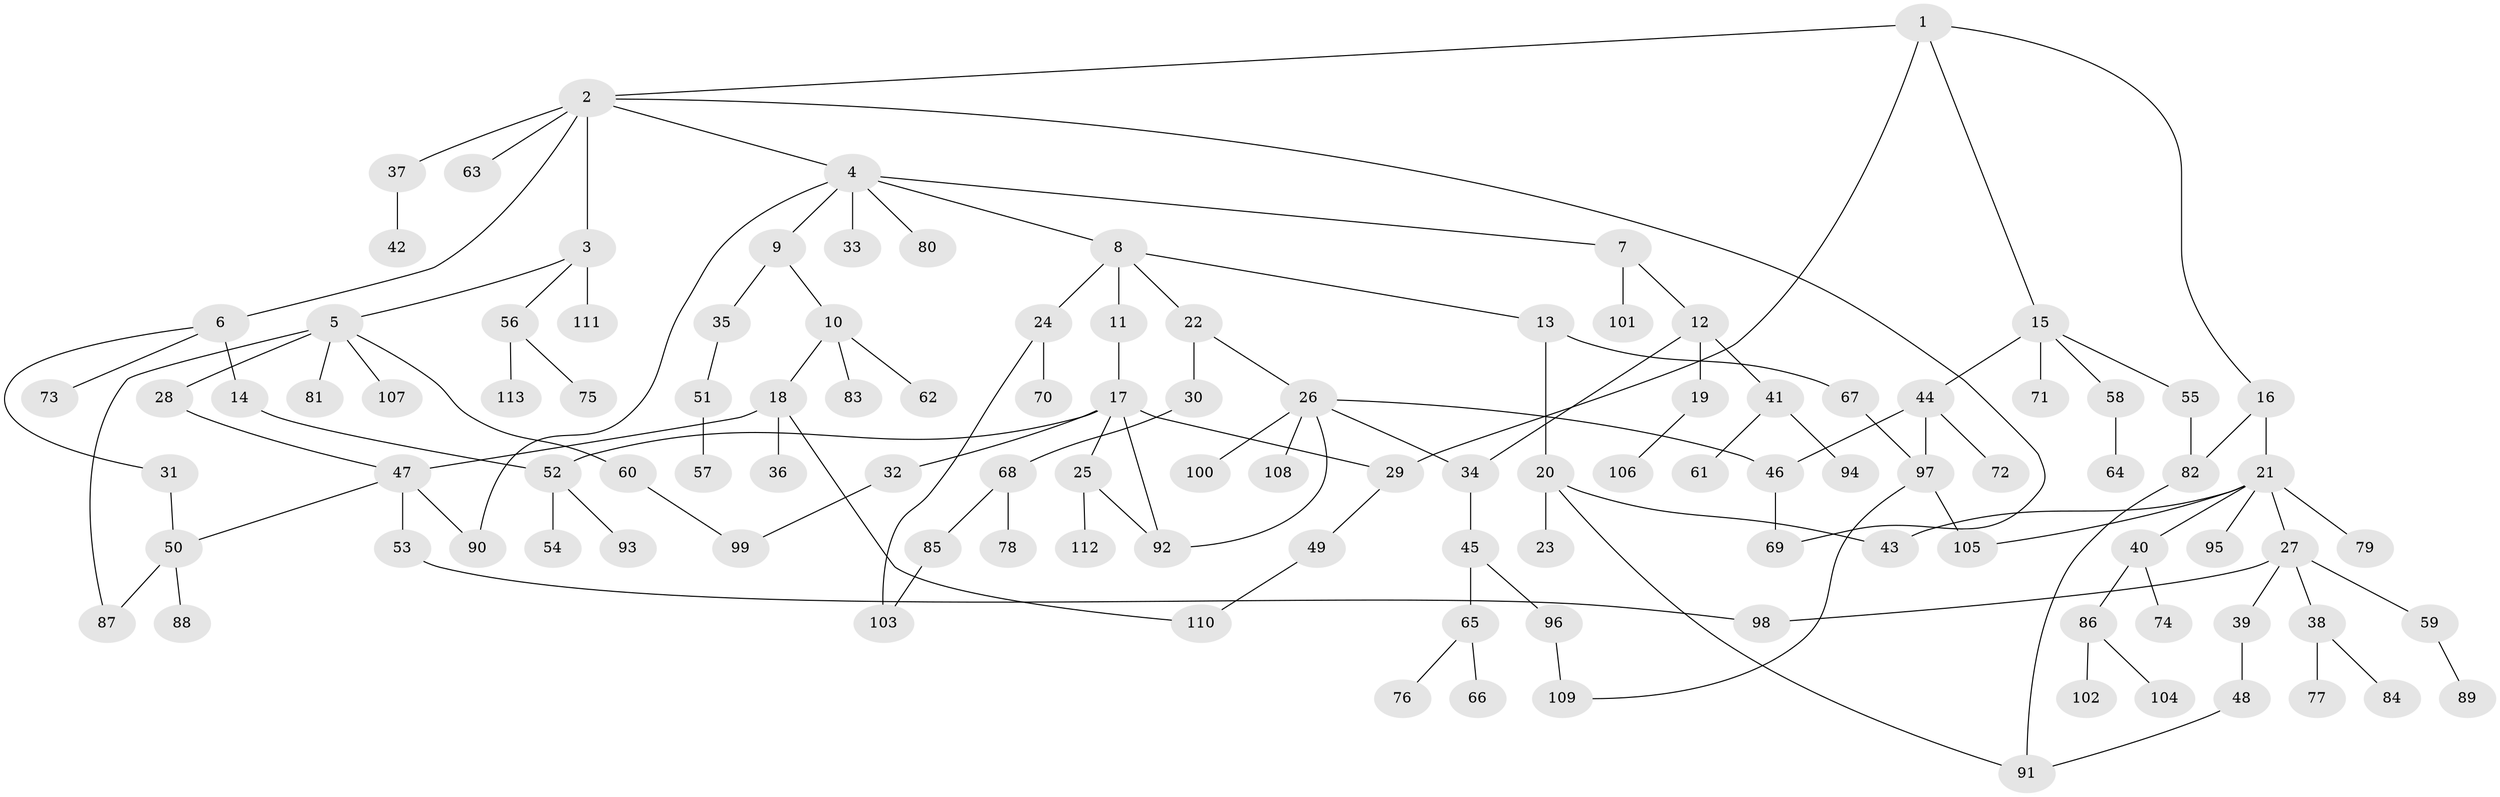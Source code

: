 // Generated by graph-tools (version 1.1) at 2025/34/03/09/25 02:34:10]
// undirected, 113 vertices, 134 edges
graph export_dot {
graph [start="1"]
  node [color=gray90,style=filled];
  1;
  2;
  3;
  4;
  5;
  6;
  7;
  8;
  9;
  10;
  11;
  12;
  13;
  14;
  15;
  16;
  17;
  18;
  19;
  20;
  21;
  22;
  23;
  24;
  25;
  26;
  27;
  28;
  29;
  30;
  31;
  32;
  33;
  34;
  35;
  36;
  37;
  38;
  39;
  40;
  41;
  42;
  43;
  44;
  45;
  46;
  47;
  48;
  49;
  50;
  51;
  52;
  53;
  54;
  55;
  56;
  57;
  58;
  59;
  60;
  61;
  62;
  63;
  64;
  65;
  66;
  67;
  68;
  69;
  70;
  71;
  72;
  73;
  74;
  75;
  76;
  77;
  78;
  79;
  80;
  81;
  82;
  83;
  84;
  85;
  86;
  87;
  88;
  89;
  90;
  91;
  92;
  93;
  94;
  95;
  96;
  97;
  98;
  99;
  100;
  101;
  102;
  103;
  104;
  105;
  106;
  107;
  108;
  109;
  110;
  111;
  112;
  113;
  1 -- 2;
  1 -- 15;
  1 -- 16;
  1 -- 29;
  2 -- 3;
  2 -- 4;
  2 -- 6;
  2 -- 37;
  2 -- 63;
  2 -- 69;
  3 -- 5;
  3 -- 56;
  3 -- 111;
  4 -- 7;
  4 -- 8;
  4 -- 9;
  4 -- 33;
  4 -- 80;
  4 -- 90;
  5 -- 28;
  5 -- 60;
  5 -- 81;
  5 -- 107;
  5 -- 87;
  6 -- 14;
  6 -- 31;
  6 -- 73;
  7 -- 12;
  7 -- 101;
  8 -- 11;
  8 -- 13;
  8 -- 22;
  8 -- 24;
  9 -- 10;
  9 -- 35;
  10 -- 18;
  10 -- 62;
  10 -- 83;
  11 -- 17;
  12 -- 19;
  12 -- 41;
  12 -- 34;
  13 -- 20;
  13 -- 67;
  14 -- 52;
  15 -- 44;
  15 -- 55;
  15 -- 58;
  15 -- 71;
  16 -- 21;
  16 -- 82;
  17 -- 25;
  17 -- 32;
  17 -- 52;
  17 -- 29;
  17 -- 92;
  18 -- 36;
  18 -- 47;
  18 -- 110;
  19 -- 106;
  20 -- 23;
  20 -- 43;
  20 -- 91;
  21 -- 27;
  21 -- 40;
  21 -- 79;
  21 -- 95;
  21 -- 43;
  21 -- 105;
  22 -- 26;
  22 -- 30;
  24 -- 70;
  24 -- 103;
  25 -- 92;
  25 -- 112;
  26 -- 34;
  26 -- 46;
  26 -- 100;
  26 -- 108;
  26 -- 92;
  27 -- 38;
  27 -- 39;
  27 -- 59;
  27 -- 98;
  28 -- 47;
  29 -- 49;
  30 -- 68;
  31 -- 50;
  32 -- 99;
  34 -- 45;
  35 -- 51;
  37 -- 42;
  38 -- 77;
  38 -- 84;
  39 -- 48;
  40 -- 74;
  40 -- 86;
  41 -- 61;
  41 -- 94;
  44 -- 72;
  44 -- 97;
  44 -- 46;
  45 -- 65;
  45 -- 96;
  46 -- 69;
  47 -- 50;
  47 -- 53;
  47 -- 90;
  48 -- 91;
  49 -- 110;
  50 -- 87;
  50 -- 88;
  51 -- 57;
  52 -- 54;
  52 -- 93;
  53 -- 98;
  55 -- 82;
  56 -- 75;
  56 -- 113;
  58 -- 64;
  59 -- 89;
  60 -- 99;
  65 -- 66;
  65 -- 76;
  67 -- 97;
  68 -- 78;
  68 -- 85;
  82 -- 91;
  85 -- 103;
  86 -- 102;
  86 -- 104;
  96 -- 109;
  97 -- 105;
  97 -- 109;
}
